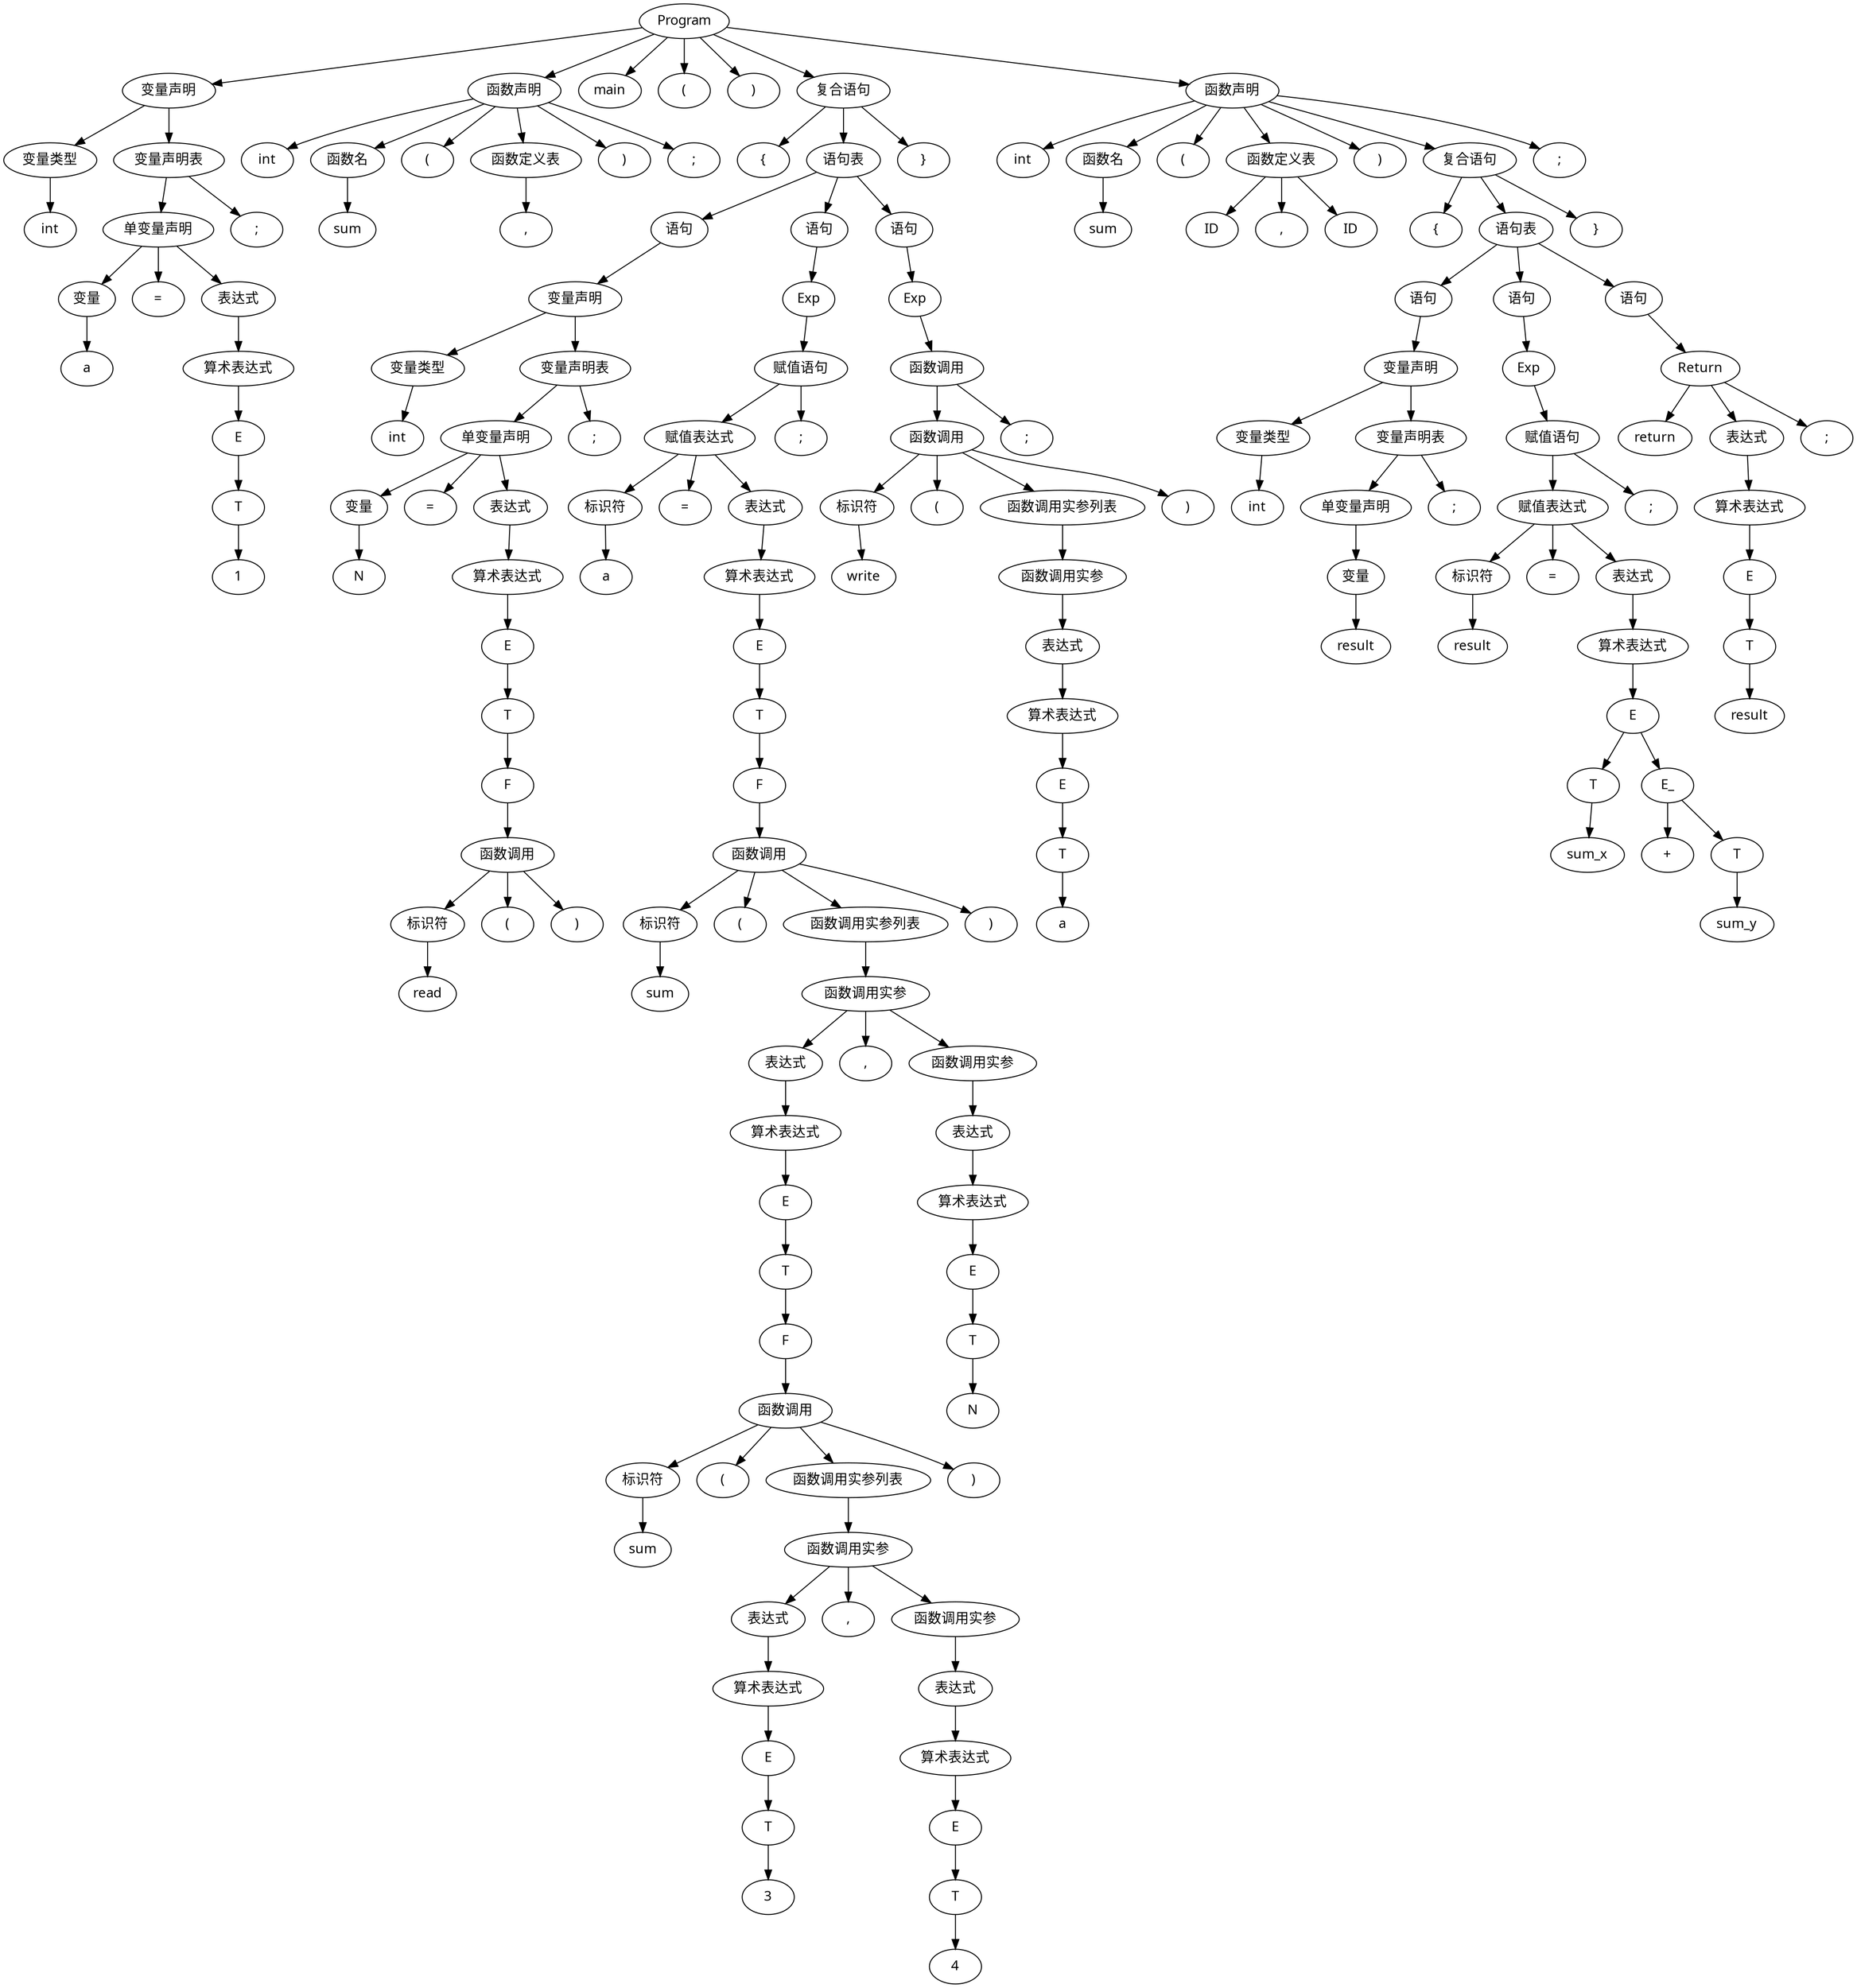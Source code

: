 // test3.3.txt
digraph {
	node [fontname="Microsoft YaHei"]
	1 [label=Program]
	2 [label="变量声明"]
	3 [label="变量类型"]
	4 [label=int]
	5 [label="变量声明表"]
	6 [label="单变量声明"]
	7 [label="变量"]
	8 [label=a]
	9 [label="="]
	10 [label="表达式"]
	11 [label="算术表达式"]
	12 [label=E]
	13 [label=T]
	14 [label=1]
	15 [label=";"]
	16 [label="函数声明"]
	17 [label=int]
	18 [label="函数名"]
	19 [label=sum]
	20 [label="("]
	21 [label="函数定义表"]
	22 [label=","]
	23 [label=")"]
	24 [label=";"]
	25 [label=main]
	26 [label="("]
	27 [label=")"]
	28 [label="复合语句"]
	29 [label="{"]
	30 [label="语句表"]
	31 [label="语句"]
	32 [label="变量声明"]
	33 [label="变量类型"]
	34 [label=int]
	35 [label="变量声明表"]
	36 [label="单变量声明"]
	37 [label="变量"]
	38 [label=N]
	39 [label="="]
	40 [label="表达式"]
	41 [label="算术表达式"]
	42 [label=E]
	43 [label=T]
	44 [label=F]
	45 [label="函数调用"]
	46 [label="标识符"]
	47 [label=read]
	48 [label="("]
	49 [label=")"]
	50 [label=";"]
	51 [label="语句"]
	52 [label=Exp]
	53 [label="赋值语句"]
	54 [label="赋值表达式"]
	55 [label="标识符"]
	56 [label=a]
	57 [label="="]
	58 [label="表达式"]
	59 [label="算术表达式"]
	60 [label=E]
	61 [label=T]
	62 [label=F]
	63 [label="函数调用"]
	64 [label="标识符"]
	65 [label=sum]
	66 [label="("]
	67 [label="函数调用实参列表"]
	68 [label="函数调用实参"]
	69 [label="表达式"]
	70 [label="算术表达式"]
	71 [label=E]
	72 [label=T]
	73 [label=F]
	74 [label="函数调用"]
	75 [label="标识符"]
	76 [label=sum]
	77 [label="("]
	78 [label="函数调用实参列表"]
	79 [label="函数调用实参"]
	80 [label="表达式"]
	81 [label="算术表达式"]
	82 [label=E]
	83 [label=T]
	84 [label=3]
	85 [label=","]
	86 [label="函数调用实参"]
	87 [label="表达式"]
	88 [label="算术表达式"]
	89 [label=E]
	90 [label=T]
	91 [label=4]
	92 [label=")"]
	93 [label=","]
	94 [label="函数调用实参"]
	95 [label="表达式"]
	96 [label="算术表达式"]
	97 [label=E]
	98 [label=T]
	99 [label=N]
	100 [label=")"]
	101 [label=";"]
	102 [label="语句"]
	103 [label=Exp]
	104 [label="函数调用"]
	105 [label="函数调用"]
	106 [label="标识符"]
	107 [label=write]
	108 [label="("]
	109 [label="函数调用实参列表"]
	110 [label="函数调用实参"]
	111 [label="表达式"]
	112 [label="算术表达式"]
	113 [label=E]
	114 [label=T]
	115 [label=a]
	116 [label=")"]
	117 [label=";"]
	118 [label="}"]
	119 [label="函数声明"]
	120 [label=int]
	121 [label="函数名"]
	122 [label=sum]
	123 [label="("]
	124 [label="函数定义表"]
	125 [label=ID]
	126 [label=","]
	127 [label=ID]
	128 [label=")"]
	129 [label="复合语句"]
	130 [label="{"]
	131 [label="语句表"]
	132 [label="语句"]
	133 [label="变量声明"]
	134 [label="变量类型"]
	135 [label=int]
	136 [label="变量声明表"]
	137 [label="单变量声明"]
	138 [label="变量"]
	139 [label=result]
	140 [label=";"]
	141 [label="语句"]
	142 [label=Exp]
	143 [label="赋值语句"]
	144 [label="赋值表达式"]
	145 [label="标识符"]
	146 [label=result]
	147 [label="="]
	148 [label="表达式"]
	149 [label="算术表达式"]
	150 [label=E]
	151 [label=T]
	152 [label=sum_x]
	153 [label=E_]
	154 [label="+"]
	155 [label=T]
	156 [label=sum_y]
	157 [label=";"]
	158 [label="语句"]
	159 [label=Return]
	160 [label=return]
	161 [label="表达式"]
	162 [label="算术表达式"]
	163 [label=E]
	164 [label=T]
	165 [label=result]
	166 [label=";"]
	167 [label="}"]
	168 [label=";"]
	1 -> 2
	2 -> 3
	3 -> 4
	2 -> 5
	5 -> 6
	6 -> 7
	7 -> 8
	6 -> 9
	6 -> 10
	10 -> 11
	11 -> 12
	12 -> 13
	13 -> 14
	5 -> 15
	1 -> 16
	16 -> 17
	16 -> 18
	18 -> 19
	16 -> 20
	16 -> 21
	21 -> 22
	16 -> 23
	16 -> 24
	1 -> 25
	1 -> 26
	1 -> 27
	1 -> 28
	28 -> 29
	28 -> 30
	30 -> 31
	31 -> 32
	32 -> 33
	33 -> 34
	32 -> 35
	35 -> 36
	36 -> 37
	37 -> 38
	36 -> 39
	36 -> 40
	40 -> 41
	41 -> 42
	42 -> 43
	43 -> 44
	44 -> 45
	45 -> 46
	46 -> 47
	45 -> 48
	45 -> 49
	35 -> 50
	30 -> 51
	51 -> 52
	52 -> 53
	53 -> 54
	54 -> 55
	55 -> 56
	54 -> 57
	54 -> 58
	58 -> 59
	59 -> 60
	60 -> 61
	61 -> 62
	62 -> 63
	63 -> 64
	64 -> 65
	63 -> 66
	63 -> 67
	67 -> 68
	68 -> 69
	69 -> 70
	70 -> 71
	71 -> 72
	72 -> 73
	73 -> 74
	74 -> 75
	75 -> 76
	74 -> 77
	74 -> 78
	78 -> 79
	79 -> 80
	80 -> 81
	81 -> 82
	82 -> 83
	83 -> 84
	79 -> 85
	79 -> 86
	86 -> 87
	87 -> 88
	88 -> 89
	89 -> 90
	90 -> 91
	74 -> 92
	68 -> 93
	68 -> 94
	94 -> 95
	95 -> 96
	96 -> 97
	97 -> 98
	98 -> 99
	63 -> 100
	53 -> 101
	30 -> 102
	102 -> 103
	103 -> 104
	104 -> 105
	105 -> 106
	106 -> 107
	105 -> 108
	105 -> 109
	109 -> 110
	110 -> 111
	111 -> 112
	112 -> 113
	113 -> 114
	114 -> 115
	105 -> 116
	104 -> 117
	28 -> 118
	1 -> 119
	119 -> 120
	119 -> 121
	121 -> 122
	119 -> 123
	119 -> 124
	124 -> 125
	124 -> 126
	124 -> 127
	119 -> 128
	119 -> 129
	129 -> 130
	129 -> 131
	131 -> 132
	132 -> 133
	133 -> 134
	134 -> 135
	133 -> 136
	136 -> 137
	137 -> 138
	138 -> 139
	136 -> 140
	131 -> 141
	141 -> 142
	142 -> 143
	143 -> 144
	144 -> 145
	145 -> 146
	144 -> 147
	144 -> 148
	148 -> 149
	149 -> 150
	150 -> 151
	151 -> 152
	150 -> 153
	153 -> 154
	153 -> 155
	155 -> 156
	143 -> 157
	131 -> 158
	158 -> 159
	159 -> 160
	159 -> 161
	161 -> 162
	162 -> 163
	163 -> 164
	164 -> 165
	159 -> 166
	129 -> 167
	119 -> 168
}

